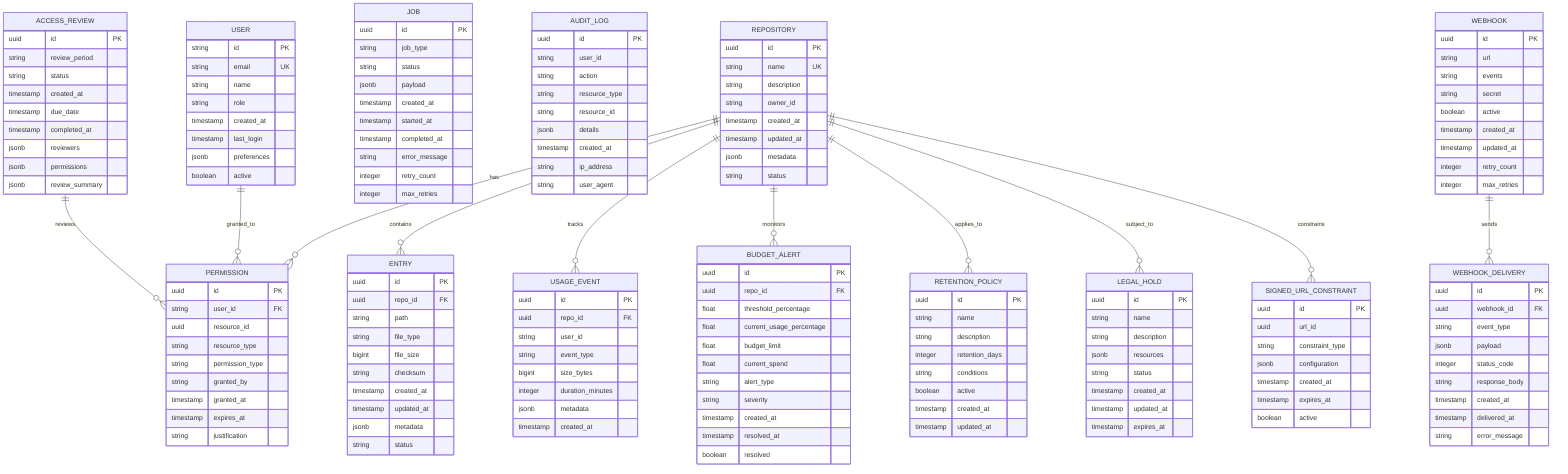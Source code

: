 erDiagram
    REPOSITORY {
        uuid id PK
        string name UK
        string description
        string owner_id
        timestamp created_at
        timestamp updated_at
        jsonb metadata
        string status
    }

    ENTRY {
        uuid id PK
        uuid repo_id FK
        string path
        string file_type
        bigint file_size
        string checksum
        timestamp created_at
        timestamp updated_at
        jsonb metadata
        string status
    }

    USER {
        string id PK
        string email UK
        string name
        string role
        timestamp created_at
        timestamp last_login
        jsonb preferences
        boolean active
    }

    PERMISSION {
        uuid id PK
        string user_id FK
        uuid resource_id
        string resource_type
        string permission_type
        string granted_by
        timestamp granted_at
        timestamp expires_at
        string justification
    }

    JOB {
        uuid id PK
        string job_type
        string status
        jsonb payload
        timestamp created_at
        timestamp started_at
        timestamp completed_at
        string error_message
        integer retry_count
        integer max_retries
    }

    AUDIT_LOG {
        uuid id PK
        string user_id
        string action
        string resource_type
        string resource_id
        jsonb details
        timestamp created_at
        string ip_address
        string user_agent
    }

    WEBHOOK {
        uuid id PK
        string url
        string events
        string secret
        boolean active
        timestamp created_at
        timestamp updated_at
        integer retry_count
        integer max_retries
    }

    WEBHOOK_DELIVERY {
        uuid id PK
        uuid webhook_id FK
        string event_type
        jsonb payload
        integer status_code
        string response_body
        timestamp created_at
        timestamp delivered_at
        string error_message
    }

    RETENTION_POLICY {
        uuid id PK
        string name
        string description
        integer retention_days
        string conditions
        boolean active
        timestamp created_at
        timestamp updated_at
    }

    LEGAL_HOLD {
        uuid id PK
        string name
        string description
        jsonb resources
        string status
        timestamp created_at
        timestamp updated_at
        timestamp expires_at
    }

    USAGE_EVENT {
        uuid id PK
        uuid repo_id FK
        string user_id
        string event_type
        bigint size_bytes
        integer duration_minutes
        jsonb metadata
        timestamp created_at
    }

    BUDGET_ALERT {
        uuid id PK
        uuid repo_id FK
        float threshold_percentage
        float current_usage_percentage
        float budget_limit
        float current_spend
        string alert_type
        string severity
        timestamp created_at
        timestamp resolved_at
        boolean resolved
    }

    ACCESS_REVIEW {
        uuid id PK
        string review_period
        string status
        timestamp created_at
        timestamp due_date
        timestamp completed_at
        jsonb reviewers
        jsonb permissions
        jsonb review_summary
    }

    SIGNED_URL_CONSTRAINT {
        uuid id PK
        uuid url_id
        string constraint_type
        jsonb configuration
        timestamp created_at
        timestamp expires_at
        boolean active
    }

    %% Relationships
    REPOSITORY ||--o{ ENTRY : contains
    REPOSITORY ||--o{ PERMISSION : has
    USER ||--o{ PERMISSION : granted_to
    REPOSITORY ||--o{ USAGE_EVENT : tracks
    REPOSITORY ||--o{ BUDGET_ALERT : monitors
    WEBHOOK ||--o{ WEBHOOK_DELIVERY : sends
    REPOSITORY ||--o{ RETENTION_POLICY : applies_to
    REPOSITORY ||--o{ LEGAL_HOLD : subject_to
    ACCESS_REVIEW ||--o{ PERMISSION : reviews
    REPOSITORY ||--o{ SIGNED_URL_CONSTRAINT : constrains